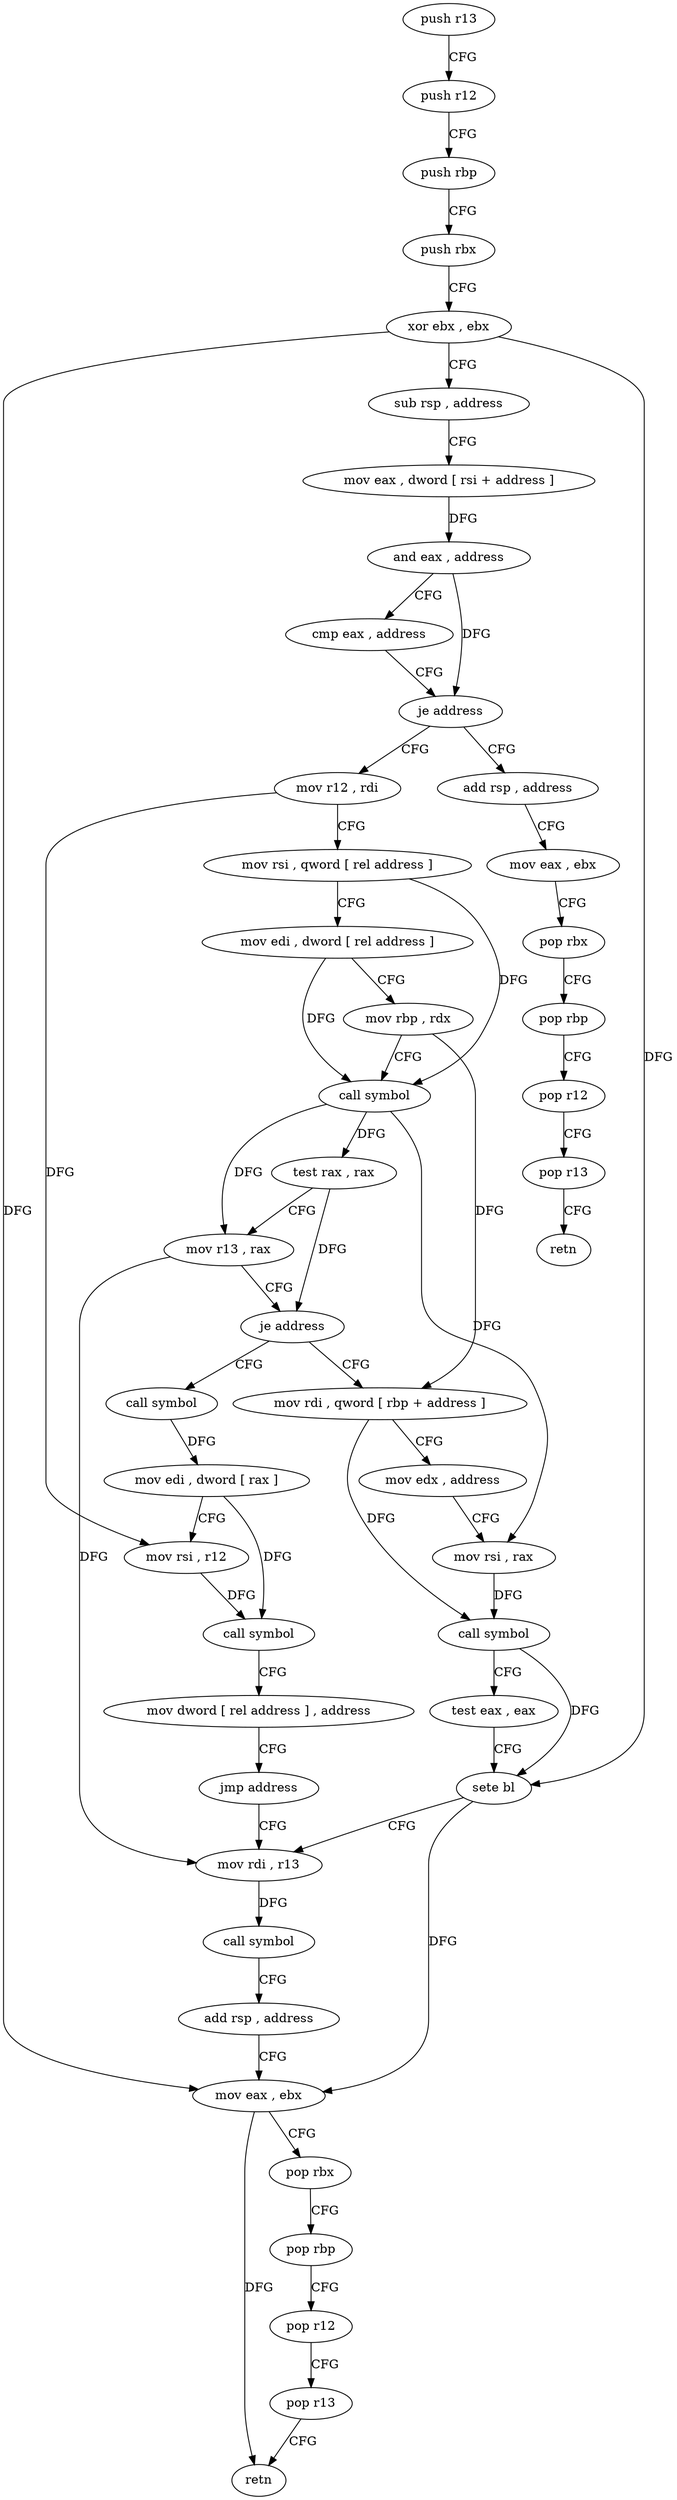 digraph "func" {
"4216288" [label = "push r13" ]
"4216290" [label = "push r12" ]
"4216292" [label = "push rbp" ]
"4216293" [label = "push rbx" ]
"4216294" [label = "xor ebx , ebx" ]
"4216296" [label = "sub rsp , address" ]
"4216300" [label = "mov eax , dword [ rsi + address ]" ]
"4216303" [label = "and eax , address" ]
"4216308" [label = "cmp eax , address" ]
"4216313" [label = "je address" ]
"4216336" [label = "mov r12 , rdi" ]
"4216315" [label = "add rsp , address" ]
"4216339" [label = "mov rsi , qword [ rel address ]" ]
"4216346" [label = "mov edi , dword [ rel address ]" ]
"4216352" [label = "mov rbp , rdx" ]
"4216355" [label = "call symbol" ]
"4216360" [label = "test rax , rax" ]
"4216363" [label = "mov r13 , rax" ]
"4216366" [label = "je address" ]
"4216416" [label = "call symbol" ]
"4216368" [label = "mov rdi , qword [ rbp + address ]" ]
"4216319" [label = "mov eax , ebx" ]
"4216321" [label = "pop rbx" ]
"4216322" [label = "pop rbp" ]
"4216323" [label = "pop r12" ]
"4216325" [label = "pop r13" ]
"4216327" [label = "retn" ]
"4216421" [label = "mov edi , dword [ rax ]" ]
"4216423" [label = "mov rsi , r12" ]
"4216426" [label = "call symbol" ]
"4216431" [label = "mov dword [ rel address ] , address" ]
"4216441" [label = "jmp address" ]
"4216390" [label = "mov rdi , r13" ]
"4216372" [label = "mov edx , address" ]
"4216377" [label = "mov rsi , rax" ]
"4216380" [label = "call symbol" ]
"4216385" [label = "test eax , eax" ]
"4216387" [label = "sete bl" ]
"4216393" [label = "call symbol" ]
"4216398" [label = "add rsp , address" ]
"4216402" [label = "mov eax , ebx" ]
"4216404" [label = "pop rbx" ]
"4216405" [label = "pop rbp" ]
"4216406" [label = "pop r12" ]
"4216408" [label = "pop r13" ]
"4216410" [label = "retn" ]
"4216288" -> "4216290" [ label = "CFG" ]
"4216290" -> "4216292" [ label = "CFG" ]
"4216292" -> "4216293" [ label = "CFG" ]
"4216293" -> "4216294" [ label = "CFG" ]
"4216294" -> "4216296" [ label = "CFG" ]
"4216294" -> "4216387" [ label = "DFG" ]
"4216294" -> "4216402" [ label = "DFG" ]
"4216296" -> "4216300" [ label = "CFG" ]
"4216300" -> "4216303" [ label = "DFG" ]
"4216303" -> "4216308" [ label = "CFG" ]
"4216303" -> "4216313" [ label = "DFG" ]
"4216308" -> "4216313" [ label = "CFG" ]
"4216313" -> "4216336" [ label = "CFG" ]
"4216313" -> "4216315" [ label = "CFG" ]
"4216336" -> "4216339" [ label = "CFG" ]
"4216336" -> "4216423" [ label = "DFG" ]
"4216315" -> "4216319" [ label = "CFG" ]
"4216339" -> "4216346" [ label = "CFG" ]
"4216339" -> "4216355" [ label = "DFG" ]
"4216346" -> "4216352" [ label = "CFG" ]
"4216346" -> "4216355" [ label = "DFG" ]
"4216352" -> "4216355" [ label = "CFG" ]
"4216352" -> "4216368" [ label = "DFG" ]
"4216355" -> "4216360" [ label = "DFG" ]
"4216355" -> "4216363" [ label = "DFG" ]
"4216355" -> "4216377" [ label = "DFG" ]
"4216360" -> "4216363" [ label = "CFG" ]
"4216360" -> "4216366" [ label = "DFG" ]
"4216363" -> "4216366" [ label = "CFG" ]
"4216363" -> "4216390" [ label = "DFG" ]
"4216366" -> "4216416" [ label = "CFG" ]
"4216366" -> "4216368" [ label = "CFG" ]
"4216416" -> "4216421" [ label = "DFG" ]
"4216368" -> "4216372" [ label = "CFG" ]
"4216368" -> "4216380" [ label = "DFG" ]
"4216319" -> "4216321" [ label = "CFG" ]
"4216321" -> "4216322" [ label = "CFG" ]
"4216322" -> "4216323" [ label = "CFG" ]
"4216323" -> "4216325" [ label = "CFG" ]
"4216325" -> "4216327" [ label = "CFG" ]
"4216421" -> "4216423" [ label = "CFG" ]
"4216421" -> "4216426" [ label = "DFG" ]
"4216423" -> "4216426" [ label = "DFG" ]
"4216426" -> "4216431" [ label = "CFG" ]
"4216431" -> "4216441" [ label = "CFG" ]
"4216441" -> "4216390" [ label = "CFG" ]
"4216390" -> "4216393" [ label = "DFG" ]
"4216372" -> "4216377" [ label = "CFG" ]
"4216377" -> "4216380" [ label = "DFG" ]
"4216380" -> "4216385" [ label = "CFG" ]
"4216380" -> "4216387" [ label = "DFG" ]
"4216385" -> "4216387" [ label = "CFG" ]
"4216387" -> "4216390" [ label = "CFG" ]
"4216387" -> "4216402" [ label = "DFG" ]
"4216393" -> "4216398" [ label = "CFG" ]
"4216398" -> "4216402" [ label = "CFG" ]
"4216402" -> "4216404" [ label = "CFG" ]
"4216402" -> "4216410" [ label = "DFG" ]
"4216404" -> "4216405" [ label = "CFG" ]
"4216405" -> "4216406" [ label = "CFG" ]
"4216406" -> "4216408" [ label = "CFG" ]
"4216408" -> "4216410" [ label = "CFG" ]
}
